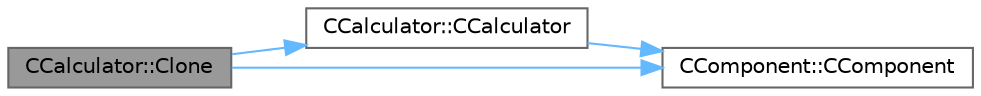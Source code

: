 digraph "CCalculator::Clone"
{
 // LATEX_PDF_SIZE
  bgcolor="transparent";
  edge [fontname=Helvetica,fontsize=10,labelfontname=Helvetica,labelfontsize=10];
  node [fontname=Helvetica,fontsize=10,shape=box,height=0.2,width=0.4];
  rankdir="LR";
  Node1 [id="Node000001",label="CCalculator::Clone",height=0.2,width=0.4,color="gray40", fillcolor="grey60", style="filled", fontcolor="black",tooltip=" "];
  Node1 -> Node2 [id="edge4_Node000001_Node000002",color="steelblue1",style="solid",tooltip=" "];
  Node2 [id="Node000002",label="CCalculator::CCalculator",height=0.2,width=0.4,color="grey40", fillcolor="white", style="filled",URL="$class_c_calculator.html#aa00ea10ea01dfa85fbd08f5a36a1a351",tooltip=" "];
  Node2 -> Node3 [id="edge5_Node000002_Node000003",color="steelblue1",style="solid",tooltip=" "];
  Node3 [id="Node000003",label="CComponent::CComponent",height=0.2,width=0.4,color="grey40", fillcolor="white", style="filled",URL="$class_c_component.html#ab87a6940be69962c3f4f5a8552643245",tooltip=" "];
  Node1 -> Node3 [id="edge6_Node000001_Node000003",color="steelblue1",style="solid",tooltip=" "];
}
